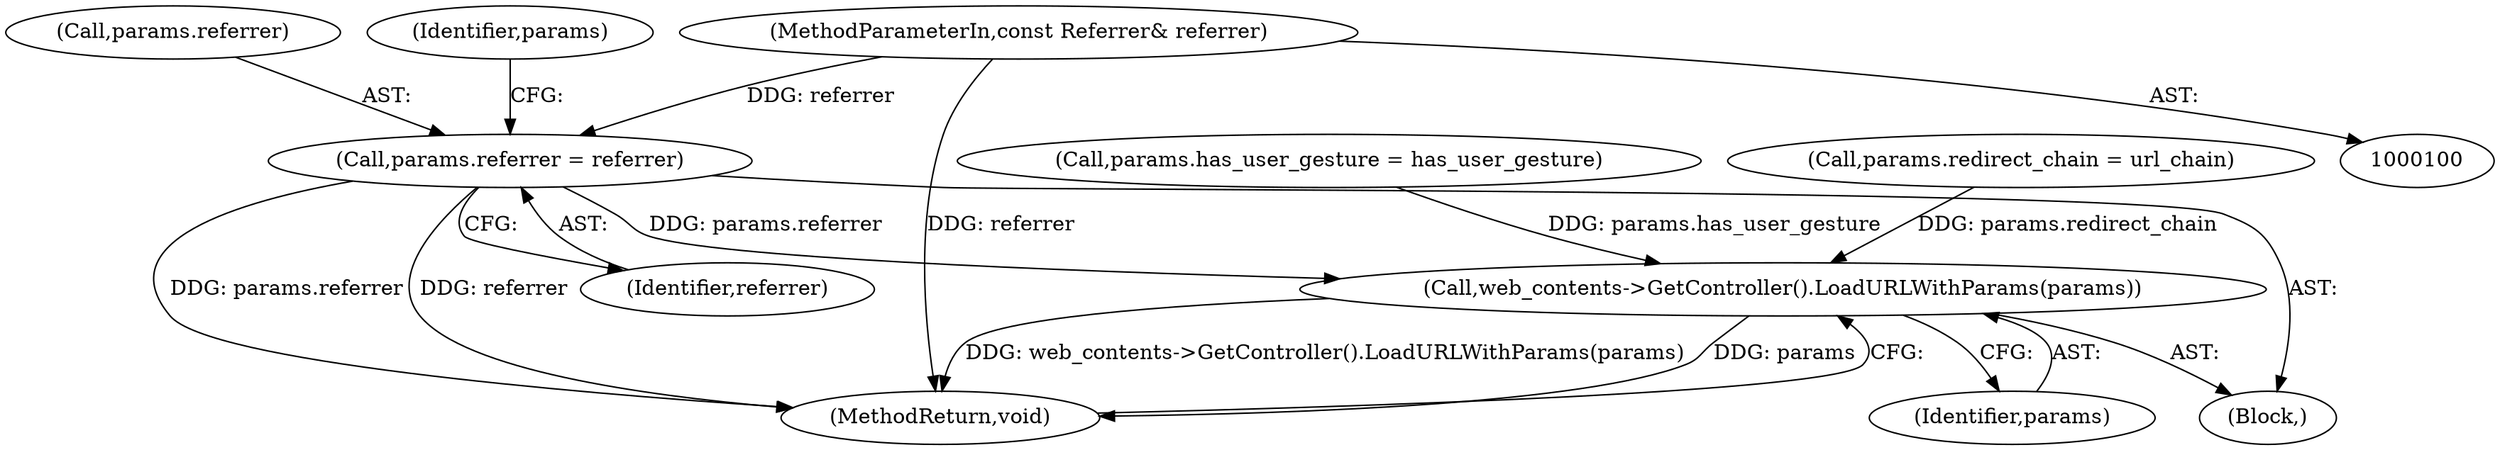 digraph "1_Chrome_2f81d000fdb5331121cba7ff81dfaaec25b520a5_3@del" {
"1000103" [label="(MethodParameterIn,const Referrer& referrer)"];
"1000122" [label="(Call,params.referrer = referrer)"];
"1000132" [label="(Call,web_contents->GetController().LoadURLWithParams(params))"];
"1000115" [label="(Block,)"];
"1000117" [label="(Call,params.has_user_gesture = has_user_gesture)"];
"1000127" [label="(Call,params.redirect_chain = url_chain)"];
"1000126" [label="(Identifier,referrer)"];
"1000132" [label="(Call,web_contents->GetController().LoadURLWithParams(params))"];
"1000134" [label="(MethodReturn,void)"];
"1000103" [label="(MethodParameterIn,const Referrer& referrer)"];
"1000123" [label="(Call,params.referrer)"];
"1000122" [label="(Call,params.referrer = referrer)"];
"1000133" [label="(Identifier,params)"];
"1000129" [label="(Identifier,params)"];
"1000103" -> "1000100"  [label="AST: "];
"1000103" -> "1000134"  [label="DDG: referrer"];
"1000103" -> "1000122"  [label="DDG: referrer"];
"1000122" -> "1000115"  [label="AST: "];
"1000122" -> "1000126"  [label="CFG: "];
"1000123" -> "1000122"  [label="AST: "];
"1000126" -> "1000122"  [label="AST: "];
"1000129" -> "1000122"  [label="CFG: "];
"1000122" -> "1000134"  [label="DDG: referrer"];
"1000122" -> "1000134"  [label="DDG: params.referrer"];
"1000122" -> "1000132"  [label="DDG: params.referrer"];
"1000132" -> "1000115"  [label="AST: "];
"1000132" -> "1000133"  [label="CFG: "];
"1000133" -> "1000132"  [label="AST: "];
"1000134" -> "1000132"  [label="CFG: "];
"1000132" -> "1000134"  [label="DDG: web_contents->GetController().LoadURLWithParams(params)"];
"1000132" -> "1000134"  [label="DDG: params"];
"1000117" -> "1000132"  [label="DDG: params.has_user_gesture"];
"1000127" -> "1000132"  [label="DDG: params.redirect_chain"];
}
